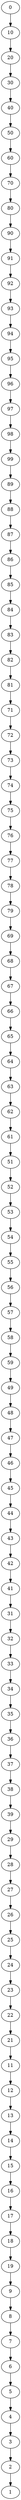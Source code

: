 digraph my_graph {
0;
10;
20;
30;
40;
50;
60;
70;
80;
90;
91;
92;
93;
94;
95;
96;
97;
98;
99;
89;
88;
87;
86;
85;
84;
83;
82;
81;
71;
72;
73;
74;
75;
76;
77;
78;
79;
69;
68;
67;
66;
65;
64;
63;
62;
61;
51;
52;
53;
54;
55;
56;
57;
58;
59;
49;
48;
47;
46;
45;
44;
43;
42;
41;
31;
32;
33;
34;
35;
36;
37;
38;
39;
29;
28;
27;
26;
25;
24;
23;
22;
21;
11;
12;
13;
14;
15;
16;
17;
18;
19;
9;
8;
7;
6;
5;
4;
3;
2;
1;
0->10
10->20
20->30
30->40
40->50
50->60
60->70
70->80
80->90
90->91
91->92
92->93
93->94
94->95
95->96
96->97
97->98
98->99
99->89
89->88
88->87
87->86
86->85
85->84
84->83
83->82
82->81
81->71
71->72
72->73
73->74
74->75
75->76
76->77
77->78
78->79
79->69
69->68
68->67
67->66
66->65
65->64
64->63
63->62
62->61
61->51
51->52
52->53
53->54
54->55
55->56
56->57
57->58
58->59
59->49
49->48
48->47
47->46
46->45
45->44
44->43
43->42
42->41
41->31
31->32
32->33
33->34
34->35
35->36
36->37
37->38
38->39
39->29
29->28
28->27
27->26
26->25
25->24
24->23
23->22
22->21
21->11
11->12
12->13
13->14
14->15
15->16
16->17
17->18
18->19
19->9
9->8
8->7
7->6
6->5
5->4
4->3
3->2
2->1
}